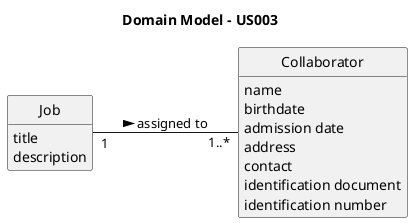 @startuml
skinparam monochrome true
skinparam packageStyle rectangle
skinparam shadowing false

left to right direction

skinparam classAttributeIconSize 0

hide circle
hide methods

title Domain Model - US003

class Job {
    title
    description
}

class Collaborator {
    name
    birthdate
    admission date
    address
    contact
    identification document
    identification number

}

'Relationships
Job "1" -- "1..*" Collaborator : assigned to >

}

@enduml
